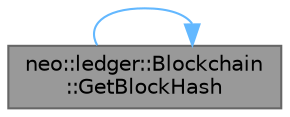 digraph "neo::ledger::Blockchain::GetBlockHash"
{
 // LATEX_PDF_SIZE
  bgcolor="transparent";
  edge [fontname=Helvetica,fontsize=10,labelfontname=Helvetica,labelfontsize=10];
  node [fontname=Helvetica,fontsize=10,shape=box,height=0.2,width=0.4];
  rankdir="LR";
  Node1 [id="Node000001",label="neo::ledger::Blockchain\l::GetBlockHash",height=0.2,width=0.4,color="gray40", fillcolor="grey60", style="filled", fontcolor="black",tooltip="Gets a block hash by index."];
  Node1 -> Node1 [id="edge1_Node000001_Node000001",color="steelblue1",style="solid",tooltip=" "];
}
